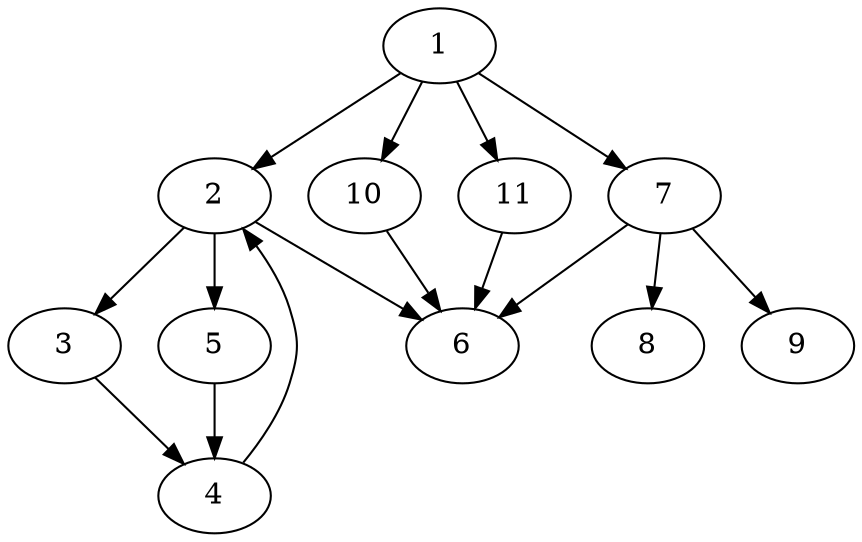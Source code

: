 digraph {
2 -> 3
4 -> 2
3 -> 4
2 -> 5
5 -> 4
1 -> 2
2 -> 6
7 -> 8
7 -> 9
1 -> 7
7 -> 6
1 -> 10
10 -> 6
1 -> 11
11 -> 6
}